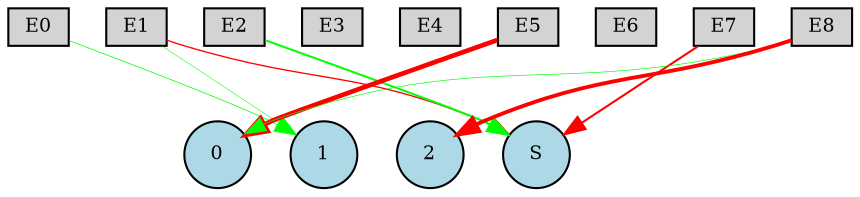 digraph {
	node [fontsize=9 height=0.2 shape=circle width=0.2]
	subgraph inputs {
		node [shape=box style=filled]
		rank=source
		E0 [fillcolor=lightgray]
		E1 [fillcolor=lightgray]
		E0 -> E1 [style=invis]
		E2 [fillcolor=lightgray]
		E1 -> E2 [style=invis]
		E3 [fillcolor=lightgray]
		E2 -> E3 [style=invis]
		E4 [fillcolor=lightgray]
		E3 -> E4 [style=invis]
		E5 [fillcolor=lightgray]
		E4 -> E5 [style=invis]
		E6 [fillcolor=lightgray]
		E5 -> E6 [style=invis]
		E7 [fillcolor=lightgray]
		E6 -> E7 [style=invis]
		E8 [fillcolor=lightgray]
		E7 -> E8 [style=invis]
	}
	subgraph outputs {
		node [style=filled]
		rank=sink
		0 [fillcolor=lightblue fontsize=9 height=0.2 shape=circle width=0.2]
		1 [fillcolor=lightblue fontsize=9 height=0.2 shape=circle width=0.2]
		0 -> 1 [style=invis]
		2 [fillcolor=lightblue fontsize=9 height=0.2 shape=circle width=0.2]
		1 -> 2 [style=invis]
		S [fillcolor=lightblue fontsize=9 height=0.2 shape=circle width=0.2]
		2 -> S [style=invis]
	}
	E1 -> S [color=red penwidth=0.6355322909475852 style=solid]
	E8 -> 2 [color=red penwidth=1.8480503527773326 style=solid]
	E5 -> 0 [color=red penwidth=2.246920319808932 style=solid]
	E7 -> S [color=red penwidth=0.9858326604774303 style=solid]
	E2 -> S [color=green penwidth=0.9618578898947003 style=solid]
	E8 -> 0 [color=green penwidth=0.3201893978587048 style=solid]
	E1 -> 1 [color=green penwidth=0.24636181002467855 style=solid]
	E0 -> 1 [color=green penwidth=0.35804900034786835 style=solid]
}
